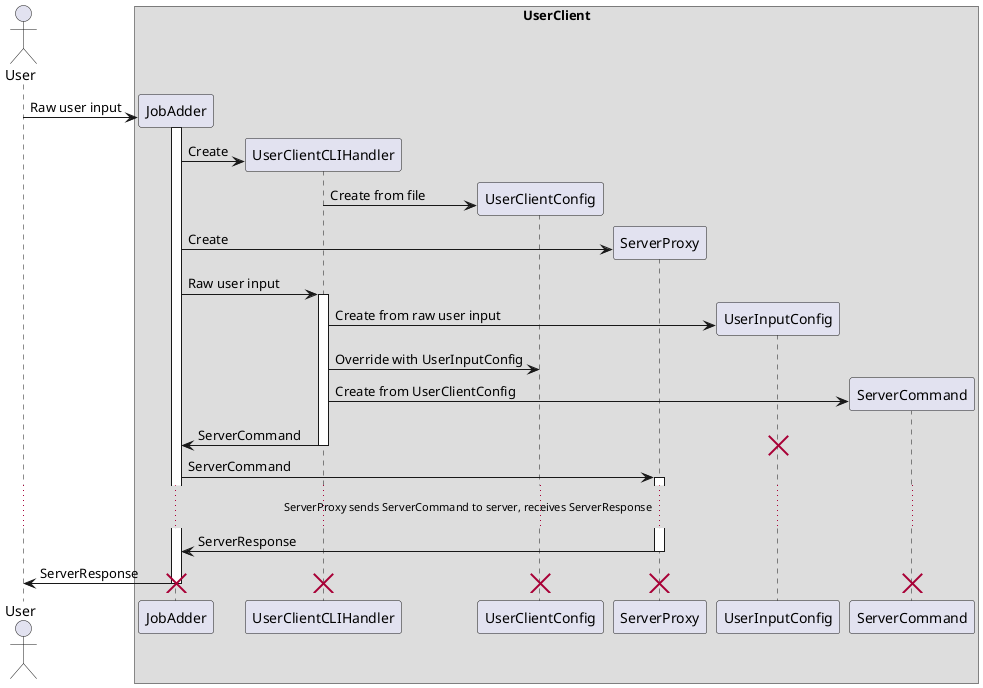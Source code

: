 @startuml

Actor User

box UserClient 
    participant JobAdder
    participant UserClientCLIHandler
    participant UserClientConfig
    participant ServerProxy
    participant UserInputConfig
    participant ServerCommand
end box

User -> JobAdder ** : Raw user input
activate JobAdder
JobAdder -> UserClientCLIHandler ** : Create
UserClientCLIHandler -> UserClientConfig ** : Create from file
JobAdder -> ServerProxy ** : Create
JobAdder -> UserClientCLIHandler ++ : Raw user input
UserClientCLIHandler -> UserInputConfig ** : Create from raw user input
UserClientCLIHandler -> UserClientConfig : Override with UserInputConfig
UserClientCLIHandler -> ServerCommand ** : Create from UserClientConfig
JobAdder <- UserClientCLIHandler -- : ServerCommand
destroy UserInputConfig
JobAdder -> ServerProxy ++ : ServerCommand
... ServerProxy sends ServerCommand to server, receives ServerResponse ...
JobAdder <- ServerProxy -- : ServerResponse
User <- JobAdder -- : ServerResponse
destroy UserClientCLIHandler
destroy UserClientConfig
destroy ServerProxy
destroy ServerCommand
destroy JobAdder

@enduml
